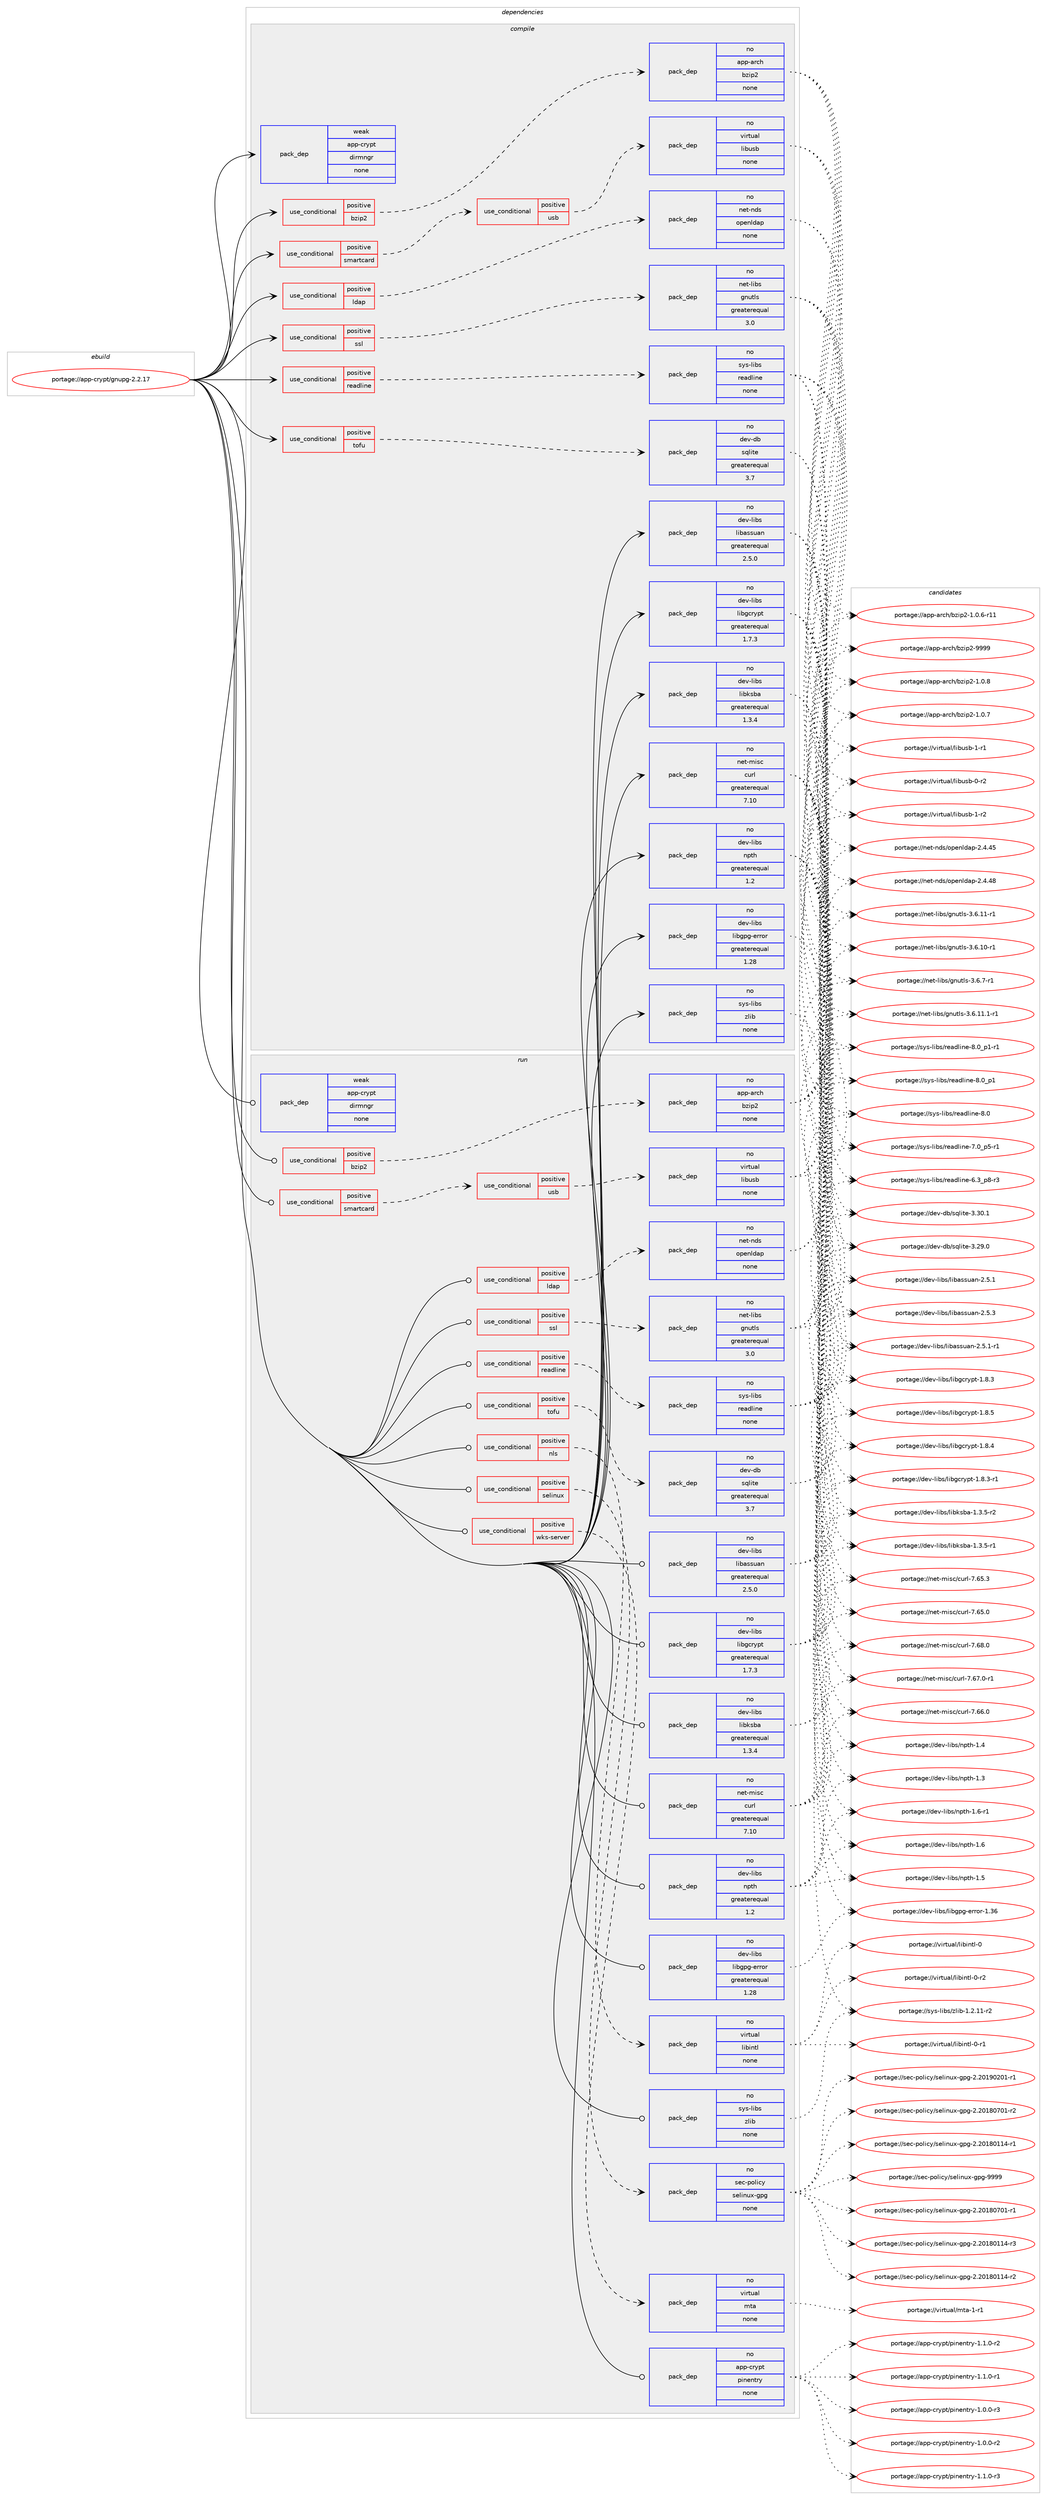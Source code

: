 digraph prolog {

# *************
# Graph options
# *************

newrank=true;
concentrate=true;
compound=true;
graph [rankdir=LR,fontname=Helvetica,fontsize=10,ranksep=1.5];#, ranksep=2.5, nodesep=0.2];
edge  [arrowhead=vee];
node  [fontname=Helvetica,fontsize=10];

# **********
# The ebuild
# **********

subgraph cluster_leftcol {
color=gray;
label=<<i>ebuild</i>>;
id [label="portage://app-crypt/gnupg-2.2.17", color=red, width=4, href="../app-crypt/gnupg-2.2.17.svg"];
}

# ****************
# The dependencies
# ****************

subgraph cluster_midcol {
color=gray;
label=<<i>dependencies</i>>;
subgraph cluster_compile {
fillcolor="#eeeeee";
style=filled;
label=<<i>compile</i>>;
subgraph cond151549 {
dependency643140 [label=<<TABLE BORDER="0" CELLBORDER="1" CELLSPACING="0" CELLPADDING="4"><TR><TD ROWSPAN="3" CELLPADDING="10">use_conditional</TD></TR><TR><TD>positive</TD></TR><TR><TD>bzip2</TD></TR></TABLE>>, shape=none, color=red];
subgraph pack483036 {
dependency643141 [label=<<TABLE BORDER="0" CELLBORDER="1" CELLSPACING="0" CELLPADDING="4" WIDTH="220"><TR><TD ROWSPAN="6" CELLPADDING="30">pack_dep</TD></TR><TR><TD WIDTH="110">no</TD></TR><TR><TD>app-arch</TD></TR><TR><TD>bzip2</TD></TR><TR><TD>none</TD></TR><TR><TD></TD></TR></TABLE>>, shape=none, color=blue];
}
dependency643140:e -> dependency643141:w [weight=20,style="dashed",arrowhead="vee"];
}
id:e -> dependency643140:w [weight=20,style="solid",arrowhead="vee"];
subgraph cond151550 {
dependency643142 [label=<<TABLE BORDER="0" CELLBORDER="1" CELLSPACING="0" CELLPADDING="4"><TR><TD ROWSPAN="3" CELLPADDING="10">use_conditional</TD></TR><TR><TD>positive</TD></TR><TR><TD>ldap</TD></TR></TABLE>>, shape=none, color=red];
subgraph pack483037 {
dependency643143 [label=<<TABLE BORDER="0" CELLBORDER="1" CELLSPACING="0" CELLPADDING="4" WIDTH="220"><TR><TD ROWSPAN="6" CELLPADDING="30">pack_dep</TD></TR><TR><TD WIDTH="110">no</TD></TR><TR><TD>net-nds</TD></TR><TR><TD>openldap</TD></TR><TR><TD>none</TD></TR><TR><TD></TD></TR></TABLE>>, shape=none, color=blue];
}
dependency643142:e -> dependency643143:w [weight=20,style="dashed",arrowhead="vee"];
}
id:e -> dependency643142:w [weight=20,style="solid",arrowhead="vee"];
subgraph cond151551 {
dependency643144 [label=<<TABLE BORDER="0" CELLBORDER="1" CELLSPACING="0" CELLPADDING="4"><TR><TD ROWSPAN="3" CELLPADDING="10">use_conditional</TD></TR><TR><TD>positive</TD></TR><TR><TD>readline</TD></TR></TABLE>>, shape=none, color=red];
subgraph pack483038 {
dependency643145 [label=<<TABLE BORDER="0" CELLBORDER="1" CELLSPACING="0" CELLPADDING="4" WIDTH="220"><TR><TD ROWSPAN="6" CELLPADDING="30">pack_dep</TD></TR><TR><TD WIDTH="110">no</TD></TR><TR><TD>sys-libs</TD></TR><TR><TD>readline</TD></TR><TR><TD>none</TD></TR><TR><TD></TD></TR></TABLE>>, shape=none, color=blue];
}
dependency643144:e -> dependency643145:w [weight=20,style="dashed",arrowhead="vee"];
}
id:e -> dependency643144:w [weight=20,style="solid",arrowhead="vee"];
subgraph cond151552 {
dependency643146 [label=<<TABLE BORDER="0" CELLBORDER="1" CELLSPACING="0" CELLPADDING="4"><TR><TD ROWSPAN="3" CELLPADDING="10">use_conditional</TD></TR><TR><TD>positive</TD></TR><TR><TD>smartcard</TD></TR></TABLE>>, shape=none, color=red];
subgraph cond151553 {
dependency643147 [label=<<TABLE BORDER="0" CELLBORDER="1" CELLSPACING="0" CELLPADDING="4"><TR><TD ROWSPAN="3" CELLPADDING="10">use_conditional</TD></TR><TR><TD>positive</TD></TR><TR><TD>usb</TD></TR></TABLE>>, shape=none, color=red];
subgraph pack483039 {
dependency643148 [label=<<TABLE BORDER="0" CELLBORDER="1" CELLSPACING="0" CELLPADDING="4" WIDTH="220"><TR><TD ROWSPAN="6" CELLPADDING="30">pack_dep</TD></TR><TR><TD WIDTH="110">no</TD></TR><TR><TD>virtual</TD></TR><TR><TD>libusb</TD></TR><TR><TD>none</TD></TR><TR><TD></TD></TR></TABLE>>, shape=none, color=blue];
}
dependency643147:e -> dependency643148:w [weight=20,style="dashed",arrowhead="vee"];
}
dependency643146:e -> dependency643147:w [weight=20,style="dashed",arrowhead="vee"];
}
id:e -> dependency643146:w [weight=20,style="solid",arrowhead="vee"];
subgraph cond151554 {
dependency643149 [label=<<TABLE BORDER="0" CELLBORDER="1" CELLSPACING="0" CELLPADDING="4"><TR><TD ROWSPAN="3" CELLPADDING="10">use_conditional</TD></TR><TR><TD>positive</TD></TR><TR><TD>ssl</TD></TR></TABLE>>, shape=none, color=red];
subgraph pack483040 {
dependency643150 [label=<<TABLE BORDER="0" CELLBORDER="1" CELLSPACING="0" CELLPADDING="4" WIDTH="220"><TR><TD ROWSPAN="6" CELLPADDING="30">pack_dep</TD></TR><TR><TD WIDTH="110">no</TD></TR><TR><TD>net-libs</TD></TR><TR><TD>gnutls</TD></TR><TR><TD>greaterequal</TD></TR><TR><TD>3.0</TD></TR></TABLE>>, shape=none, color=blue];
}
dependency643149:e -> dependency643150:w [weight=20,style="dashed",arrowhead="vee"];
}
id:e -> dependency643149:w [weight=20,style="solid",arrowhead="vee"];
subgraph cond151555 {
dependency643151 [label=<<TABLE BORDER="0" CELLBORDER="1" CELLSPACING="0" CELLPADDING="4"><TR><TD ROWSPAN="3" CELLPADDING="10">use_conditional</TD></TR><TR><TD>positive</TD></TR><TR><TD>tofu</TD></TR></TABLE>>, shape=none, color=red];
subgraph pack483041 {
dependency643152 [label=<<TABLE BORDER="0" CELLBORDER="1" CELLSPACING="0" CELLPADDING="4" WIDTH="220"><TR><TD ROWSPAN="6" CELLPADDING="30">pack_dep</TD></TR><TR><TD WIDTH="110">no</TD></TR><TR><TD>dev-db</TD></TR><TR><TD>sqlite</TD></TR><TR><TD>greaterequal</TD></TR><TR><TD>3.7</TD></TR></TABLE>>, shape=none, color=blue];
}
dependency643151:e -> dependency643152:w [weight=20,style="dashed",arrowhead="vee"];
}
id:e -> dependency643151:w [weight=20,style="solid",arrowhead="vee"];
subgraph pack483042 {
dependency643153 [label=<<TABLE BORDER="0" CELLBORDER="1" CELLSPACING="0" CELLPADDING="4" WIDTH="220"><TR><TD ROWSPAN="6" CELLPADDING="30">pack_dep</TD></TR><TR><TD WIDTH="110">no</TD></TR><TR><TD>dev-libs</TD></TR><TR><TD>libassuan</TD></TR><TR><TD>greaterequal</TD></TR><TR><TD>2.5.0</TD></TR></TABLE>>, shape=none, color=blue];
}
id:e -> dependency643153:w [weight=20,style="solid",arrowhead="vee"];
subgraph pack483043 {
dependency643154 [label=<<TABLE BORDER="0" CELLBORDER="1" CELLSPACING="0" CELLPADDING="4" WIDTH="220"><TR><TD ROWSPAN="6" CELLPADDING="30">pack_dep</TD></TR><TR><TD WIDTH="110">no</TD></TR><TR><TD>dev-libs</TD></TR><TR><TD>libgcrypt</TD></TR><TR><TD>greaterequal</TD></TR><TR><TD>1.7.3</TD></TR></TABLE>>, shape=none, color=blue];
}
id:e -> dependency643154:w [weight=20,style="solid",arrowhead="vee"];
subgraph pack483044 {
dependency643155 [label=<<TABLE BORDER="0" CELLBORDER="1" CELLSPACING="0" CELLPADDING="4" WIDTH="220"><TR><TD ROWSPAN="6" CELLPADDING="30">pack_dep</TD></TR><TR><TD WIDTH="110">no</TD></TR><TR><TD>dev-libs</TD></TR><TR><TD>libgpg-error</TD></TR><TR><TD>greaterequal</TD></TR><TR><TD>1.28</TD></TR></TABLE>>, shape=none, color=blue];
}
id:e -> dependency643155:w [weight=20,style="solid",arrowhead="vee"];
subgraph pack483045 {
dependency643156 [label=<<TABLE BORDER="0" CELLBORDER="1" CELLSPACING="0" CELLPADDING="4" WIDTH="220"><TR><TD ROWSPAN="6" CELLPADDING="30">pack_dep</TD></TR><TR><TD WIDTH="110">no</TD></TR><TR><TD>dev-libs</TD></TR><TR><TD>libksba</TD></TR><TR><TD>greaterequal</TD></TR><TR><TD>1.3.4</TD></TR></TABLE>>, shape=none, color=blue];
}
id:e -> dependency643156:w [weight=20,style="solid",arrowhead="vee"];
subgraph pack483046 {
dependency643157 [label=<<TABLE BORDER="0" CELLBORDER="1" CELLSPACING="0" CELLPADDING="4" WIDTH="220"><TR><TD ROWSPAN="6" CELLPADDING="30">pack_dep</TD></TR><TR><TD WIDTH="110">no</TD></TR><TR><TD>dev-libs</TD></TR><TR><TD>npth</TD></TR><TR><TD>greaterequal</TD></TR><TR><TD>1.2</TD></TR></TABLE>>, shape=none, color=blue];
}
id:e -> dependency643157:w [weight=20,style="solid",arrowhead="vee"];
subgraph pack483047 {
dependency643158 [label=<<TABLE BORDER="0" CELLBORDER="1" CELLSPACING="0" CELLPADDING="4" WIDTH="220"><TR><TD ROWSPAN="6" CELLPADDING="30">pack_dep</TD></TR><TR><TD WIDTH="110">no</TD></TR><TR><TD>net-misc</TD></TR><TR><TD>curl</TD></TR><TR><TD>greaterequal</TD></TR><TR><TD>7.10</TD></TR></TABLE>>, shape=none, color=blue];
}
id:e -> dependency643158:w [weight=20,style="solid",arrowhead="vee"];
subgraph pack483048 {
dependency643159 [label=<<TABLE BORDER="0" CELLBORDER="1" CELLSPACING="0" CELLPADDING="4" WIDTH="220"><TR><TD ROWSPAN="6" CELLPADDING="30">pack_dep</TD></TR><TR><TD WIDTH="110">no</TD></TR><TR><TD>sys-libs</TD></TR><TR><TD>zlib</TD></TR><TR><TD>none</TD></TR><TR><TD></TD></TR></TABLE>>, shape=none, color=blue];
}
id:e -> dependency643159:w [weight=20,style="solid",arrowhead="vee"];
subgraph pack483049 {
dependency643160 [label=<<TABLE BORDER="0" CELLBORDER="1" CELLSPACING="0" CELLPADDING="4" WIDTH="220"><TR><TD ROWSPAN="6" CELLPADDING="30">pack_dep</TD></TR><TR><TD WIDTH="110">weak</TD></TR><TR><TD>app-crypt</TD></TR><TR><TD>dirmngr</TD></TR><TR><TD>none</TD></TR><TR><TD></TD></TR></TABLE>>, shape=none, color=blue];
}
id:e -> dependency643160:w [weight=20,style="solid",arrowhead="vee"];
}
subgraph cluster_compileandrun {
fillcolor="#eeeeee";
style=filled;
label=<<i>compile and run</i>>;
}
subgraph cluster_run {
fillcolor="#eeeeee";
style=filled;
label=<<i>run</i>>;
subgraph cond151556 {
dependency643161 [label=<<TABLE BORDER="0" CELLBORDER="1" CELLSPACING="0" CELLPADDING="4"><TR><TD ROWSPAN="3" CELLPADDING="10">use_conditional</TD></TR><TR><TD>positive</TD></TR><TR><TD>bzip2</TD></TR></TABLE>>, shape=none, color=red];
subgraph pack483050 {
dependency643162 [label=<<TABLE BORDER="0" CELLBORDER="1" CELLSPACING="0" CELLPADDING="4" WIDTH="220"><TR><TD ROWSPAN="6" CELLPADDING="30">pack_dep</TD></TR><TR><TD WIDTH="110">no</TD></TR><TR><TD>app-arch</TD></TR><TR><TD>bzip2</TD></TR><TR><TD>none</TD></TR><TR><TD></TD></TR></TABLE>>, shape=none, color=blue];
}
dependency643161:e -> dependency643162:w [weight=20,style="dashed",arrowhead="vee"];
}
id:e -> dependency643161:w [weight=20,style="solid",arrowhead="odot"];
subgraph cond151557 {
dependency643163 [label=<<TABLE BORDER="0" CELLBORDER="1" CELLSPACING="0" CELLPADDING="4"><TR><TD ROWSPAN="3" CELLPADDING="10">use_conditional</TD></TR><TR><TD>positive</TD></TR><TR><TD>ldap</TD></TR></TABLE>>, shape=none, color=red];
subgraph pack483051 {
dependency643164 [label=<<TABLE BORDER="0" CELLBORDER="1" CELLSPACING="0" CELLPADDING="4" WIDTH="220"><TR><TD ROWSPAN="6" CELLPADDING="30">pack_dep</TD></TR><TR><TD WIDTH="110">no</TD></TR><TR><TD>net-nds</TD></TR><TR><TD>openldap</TD></TR><TR><TD>none</TD></TR><TR><TD></TD></TR></TABLE>>, shape=none, color=blue];
}
dependency643163:e -> dependency643164:w [weight=20,style="dashed",arrowhead="vee"];
}
id:e -> dependency643163:w [weight=20,style="solid",arrowhead="odot"];
subgraph cond151558 {
dependency643165 [label=<<TABLE BORDER="0" CELLBORDER="1" CELLSPACING="0" CELLPADDING="4"><TR><TD ROWSPAN="3" CELLPADDING="10">use_conditional</TD></TR><TR><TD>positive</TD></TR><TR><TD>nls</TD></TR></TABLE>>, shape=none, color=red];
subgraph pack483052 {
dependency643166 [label=<<TABLE BORDER="0" CELLBORDER="1" CELLSPACING="0" CELLPADDING="4" WIDTH="220"><TR><TD ROWSPAN="6" CELLPADDING="30">pack_dep</TD></TR><TR><TD WIDTH="110">no</TD></TR><TR><TD>virtual</TD></TR><TR><TD>libintl</TD></TR><TR><TD>none</TD></TR><TR><TD></TD></TR></TABLE>>, shape=none, color=blue];
}
dependency643165:e -> dependency643166:w [weight=20,style="dashed",arrowhead="vee"];
}
id:e -> dependency643165:w [weight=20,style="solid",arrowhead="odot"];
subgraph cond151559 {
dependency643167 [label=<<TABLE BORDER="0" CELLBORDER="1" CELLSPACING="0" CELLPADDING="4"><TR><TD ROWSPAN="3" CELLPADDING="10">use_conditional</TD></TR><TR><TD>positive</TD></TR><TR><TD>readline</TD></TR></TABLE>>, shape=none, color=red];
subgraph pack483053 {
dependency643168 [label=<<TABLE BORDER="0" CELLBORDER="1" CELLSPACING="0" CELLPADDING="4" WIDTH="220"><TR><TD ROWSPAN="6" CELLPADDING="30">pack_dep</TD></TR><TR><TD WIDTH="110">no</TD></TR><TR><TD>sys-libs</TD></TR><TR><TD>readline</TD></TR><TR><TD>none</TD></TR><TR><TD></TD></TR></TABLE>>, shape=none, color=blue];
}
dependency643167:e -> dependency643168:w [weight=20,style="dashed",arrowhead="vee"];
}
id:e -> dependency643167:w [weight=20,style="solid",arrowhead="odot"];
subgraph cond151560 {
dependency643169 [label=<<TABLE BORDER="0" CELLBORDER="1" CELLSPACING="0" CELLPADDING="4"><TR><TD ROWSPAN="3" CELLPADDING="10">use_conditional</TD></TR><TR><TD>positive</TD></TR><TR><TD>selinux</TD></TR></TABLE>>, shape=none, color=red];
subgraph pack483054 {
dependency643170 [label=<<TABLE BORDER="0" CELLBORDER="1" CELLSPACING="0" CELLPADDING="4" WIDTH="220"><TR><TD ROWSPAN="6" CELLPADDING="30">pack_dep</TD></TR><TR><TD WIDTH="110">no</TD></TR><TR><TD>sec-policy</TD></TR><TR><TD>selinux-gpg</TD></TR><TR><TD>none</TD></TR><TR><TD></TD></TR></TABLE>>, shape=none, color=blue];
}
dependency643169:e -> dependency643170:w [weight=20,style="dashed",arrowhead="vee"];
}
id:e -> dependency643169:w [weight=20,style="solid",arrowhead="odot"];
subgraph cond151561 {
dependency643171 [label=<<TABLE BORDER="0" CELLBORDER="1" CELLSPACING="0" CELLPADDING="4"><TR><TD ROWSPAN="3" CELLPADDING="10">use_conditional</TD></TR><TR><TD>positive</TD></TR><TR><TD>smartcard</TD></TR></TABLE>>, shape=none, color=red];
subgraph cond151562 {
dependency643172 [label=<<TABLE BORDER="0" CELLBORDER="1" CELLSPACING="0" CELLPADDING="4"><TR><TD ROWSPAN="3" CELLPADDING="10">use_conditional</TD></TR><TR><TD>positive</TD></TR><TR><TD>usb</TD></TR></TABLE>>, shape=none, color=red];
subgraph pack483055 {
dependency643173 [label=<<TABLE BORDER="0" CELLBORDER="1" CELLSPACING="0" CELLPADDING="4" WIDTH="220"><TR><TD ROWSPAN="6" CELLPADDING="30">pack_dep</TD></TR><TR><TD WIDTH="110">no</TD></TR><TR><TD>virtual</TD></TR><TR><TD>libusb</TD></TR><TR><TD>none</TD></TR><TR><TD></TD></TR></TABLE>>, shape=none, color=blue];
}
dependency643172:e -> dependency643173:w [weight=20,style="dashed",arrowhead="vee"];
}
dependency643171:e -> dependency643172:w [weight=20,style="dashed",arrowhead="vee"];
}
id:e -> dependency643171:w [weight=20,style="solid",arrowhead="odot"];
subgraph cond151563 {
dependency643174 [label=<<TABLE BORDER="0" CELLBORDER="1" CELLSPACING="0" CELLPADDING="4"><TR><TD ROWSPAN="3" CELLPADDING="10">use_conditional</TD></TR><TR><TD>positive</TD></TR><TR><TD>ssl</TD></TR></TABLE>>, shape=none, color=red];
subgraph pack483056 {
dependency643175 [label=<<TABLE BORDER="0" CELLBORDER="1" CELLSPACING="0" CELLPADDING="4" WIDTH="220"><TR><TD ROWSPAN="6" CELLPADDING="30">pack_dep</TD></TR><TR><TD WIDTH="110">no</TD></TR><TR><TD>net-libs</TD></TR><TR><TD>gnutls</TD></TR><TR><TD>greaterequal</TD></TR><TR><TD>3.0</TD></TR></TABLE>>, shape=none, color=blue];
}
dependency643174:e -> dependency643175:w [weight=20,style="dashed",arrowhead="vee"];
}
id:e -> dependency643174:w [weight=20,style="solid",arrowhead="odot"];
subgraph cond151564 {
dependency643176 [label=<<TABLE BORDER="0" CELLBORDER="1" CELLSPACING="0" CELLPADDING="4"><TR><TD ROWSPAN="3" CELLPADDING="10">use_conditional</TD></TR><TR><TD>positive</TD></TR><TR><TD>tofu</TD></TR></TABLE>>, shape=none, color=red];
subgraph pack483057 {
dependency643177 [label=<<TABLE BORDER="0" CELLBORDER="1" CELLSPACING="0" CELLPADDING="4" WIDTH="220"><TR><TD ROWSPAN="6" CELLPADDING="30">pack_dep</TD></TR><TR><TD WIDTH="110">no</TD></TR><TR><TD>dev-db</TD></TR><TR><TD>sqlite</TD></TR><TR><TD>greaterequal</TD></TR><TR><TD>3.7</TD></TR></TABLE>>, shape=none, color=blue];
}
dependency643176:e -> dependency643177:w [weight=20,style="dashed",arrowhead="vee"];
}
id:e -> dependency643176:w [weight=20,style="solid",arrowhead="odot"];
subgraph cond151565 {
dependency643178 [label=<<TABLE BORDER="0" CELLBORDER="1" CELLSPACING="0" CELLPADDING="4"><TR><TD ROWSPAN="3" CELLPADDING="10">use_conditional</TD></TR><TR><TD>positive</TD></TR><TR><TD>wks-server</TD></TR></TABLE>>, shape=none, color=red];
subgraph pack483058 {
dependency643179 [label=<<TABLE BORDER="0" CELLBORDER="1" CELLSPACING="0" CELLPADDING="4" WIDTH="220"><TR><TD ROWSPAN="6" CELLPADDING="30">pack_dep</TD></TR><TR><TD WIDTH="110">no</TD></TR><TR><TD>virtual</TD></TR><TR><TD>mta</TD></TR><TR><TD>none</TD></TR><TR><TD></TD></TR></TABLE>>, shape=none, color=blue];
}
dependency643178:e -> dependency643179:w [weight=20,style="dashed",arrowhead="vee"];
}
id:e -> dependency643178:w [weight=20,style="solid",arrowhead="odot"];
subgraph pack483059 {
dependency643180 [label=<<TABLE BORDER="0" CELLBORDER="1" CELLSPACING="0" CELLPADDING="4" WIDTH="220"><TR><TD ROWSPAN="6" CELLPADDING="30">pack_dep</TD></TR><TR><TD WIDTH="110">no</TD></TR><TR><TD>app-crypt</TD></TR><TR><TD>pinentry</TD></TR><TR><TD>none</TD></TR><TR><TD></TD></TR></TABLE>>, shape=none, color=blue];
}
id:e -> dependency643180:w [weight=20,style="solid",arrowhead="odot"];
subgraph pack483060 {
dependency643181 [label=<<TABLE BORDER="0" CELLBORDER="1" CELLSPACING="0" CELLPADDING="4" WIDTH="220"><TR><TD ROWSPAN="6" CELLPADDING="30">pack_dep</TD></TR><TR><TD WIDTH="110">no</TD></TR><TR><TD>dev-libs</TD></TR><TR><TD>libassuan</TD></TR><TR><TD>greaterequal</TD></TR><TR><TD>2.5.0</TD></TR></TABLE>>, shape=none, color=blue];
}
id:e -> dependency643181:w [weight=20,style="solid",arrowhead="odot"];
subgraph pack483061 {
dependency643182 [label=<<TABLE BORDER="0" CELLBORDER="1" CELLSPACING="0" CELLPADDING="4" WIDTH="220"><TR><TD ROWSPAN="6" CELLPADDING="30">pack_dep</TD></TR><TR><TD WIDTH="110">no</TD></TR><TR><TD>dev-libs</TD></TR><TR><TD>libgcrypt</TD></TR><TR><TD>greaterequal</TD></TR><TR><TD>1.7.3</TD></TR></TABLE>>, shape=none, color=blue];
}
id:e -> dependency643182:w [weight=20,style="solid",arrowhead="odot"];
subgraph pack483062 {
dependency643183 [label=<<TABLE BORDER="0" CELLBORDER="1" CELLSPACING="0" CELLPADDING="4" WIDTH="220"><TR><TD ROWSPAN="6" CELLPADDING="30">pack_dep</TD></TR><TR><TD WIDTH="110">no</TD></TR><TR><TD>dev-libs</TD></TR><TR><TD>libgpg-error</TD></TR><TR><TD>greaterequal</TD></TR><TR><TD>1.28</TD></TR></TABLE>>, shape=none, color=blue];
}
id:e -> dependency643183:w [weight=20,style="solid",arrowhead="odot"];
subgraph pack483063 {
dependency643184 [label=<<TABLE BORDER="0" CELLBORDER="1" CELLSPACING="0" CELLPADDING="4" WIDTH="220"><TR><TD ROWSPAN="6" CELLPADDING="30">pack_dep</TD></TR><TR><TD WIDTH="110">no</TD></TR><TR><TD>dev-libs</TD></TR><TR><TD>libksba</TD></TR><TR><TD>greaterequal</TD></TR><TR><TD>1.3.4</TD></TR></TABLE>>, shape=none, color=blue];
}
id:e -> dependency643184:w [weight=20,style="solid",arrowhead="odot"];
subgraph pack483064 {
dependency643185 [label=<<TABLE BORDER="0" CELLBORDER="1" CELLSPACING="0" CELLPADDING="4" WIDTH="220"><TR><TD ROWSPAN="6" CELLPADDING="30">pack_dep</TD></TR><TR><TD WIDTH="110">no</TD></TR><TR><TD>dev-libs</TD></TR><TR><TD>npth</TD></TR><TR><TD>greaterequal</TD></TR><TR><TD>1.2</TD></TR></TABLE>>, shape=none, color=blue];
}
id:e -> dependency643185:w [weight=20,style="solid",arrowhead="odot"];
subgraph pack483065 {
dependency643186 [label=<<TABLE BORDER="0" CELLBORDER="1" CELLSPACING="0" CELLPADDING="4" WIDTH="220"><TR><TD ROWSPAN="6" CELLPADDING="30">pack_dep</TD></TR><TR><TD WIDTH="110">no</TD></TR><TR><TD>net-misc</TD></TR><TR><TD>curl</TD></TR><TR><TD>greaterequal</TD></TR><TR><TD>7.10</TD></TR></TABLE>>, shape=none, color=blue];
}
id:e -> dependency643186:w [weight=20,style="solid",arrowhead="odot"];
subgraph pack483066 {
dependency643187 [label=<<TABLE BORDER="0" CELLBORDER="1" CELLSPACING="0" CELLPADDING="4" WIDTH="220"><TR><TD ROWSPAN="6" CELLPADDING="30">pack_dep</TD></TR><TR><TD WIDTH="110">no</TD></TR><TR><TD>sys-libs</TD></TR><TR><TD>zlib</TD></TR><TR><TD>none</TD></TR><TR><TD></TD></TR></TABLE>>, shape=none, color=blue];
}
id:e -> dependency643187:w [weight=20,style="solid",arrowhead="odot"];
subgraph pack483067 {
dependency643188 [label=<<TABLE BORDER="0" CELLBORDER="1" CELLSPACING="0" CELLPADDING="4" WIDTH="220"><TR><TD ROWSPAN="6" CELLPADDING="30">pack_dep</TD></TR><TR><TD WIDTH="110">weak</TD></TR><TR><TD>app-crypt</TD></TR><TR><TD>dirmngr</TD></TR><TR><TD>none</TD></TR><TR><TD></TD></TR></TABLE>>, shape=none, color=blue];
}
id:e -> dependency643188:w [weight=20,style="solid",arrowhead="odot"];
}
}

# **************
# The candidates
# **************

subgraph cluster_choices {
rank=same;
color=gray;
label=<<i>candidates</i>>;

subgraph choice483036 {
color=black;
nodesep=1;
choice971121124597114991044798122105112504557575757 [label="portage://app-arch/bzip2-9999", color=red, width=4,href="../app-arch/bzip2-9999.svg"];
choice97112112459711499104479812210511250454946484656 [label="portage://app-arch/bzip2-1.0.8", color=red, width=4,href="../app-arch/bzip2-1.0.8.svg"];
choice97112112459711499104479812210511250454946484655 [label="portage://app-arch/bzip2-1.0.7", color=red, width=4,href="../app-arch/bzip2-1.0.7.svg"];
choice97112112459711499104479812210511250454946484654451144949 [label="portage://app-arch/bzip2-1.0.6-r11", color=red, width=4,href="../app-arch/bzip2-1.0.6-r11.svg"];
dependency643141:e -> choice971121124597114991044798122105112504557575757:w [style=dotted,weight="100"];
dependency643141:e -> choice97112112459711499104479812210511250454946484656:w [style=dotted,weight="100"];
dependency643141:e -> choice97112112459711499104479812210511250454946484655:w [style=dotted,weight="100"];
dependency643141:e -> choice97112112459711499104479812210511250454946484654451144949:w [style=dotted,weight="100"];
}
subgraph choice483037 {
color=black;
nodesep=1;
choice11010111645110100115471111121011101081009711245504652465256 [label="portage://net-nds/openldap-2.4.48", color=red, width=4,href="../net-nds/openldap-2.4.48.svg"];
choice11010111645110100115471111121011101081009711245504652465253 [label="portage://net-nds/openldap-2.4.45", color=red, width=4,href="../net-nds/openldap-2.4.45.svg"];
dependency643143:e -> choice11010111645110100115471111121011101081009711245504652465256:w [style=dotted,weight="100"];
dependency643143:e -> choice11010111645110100115471111121011101081009711245504652465253:w [style=dotted,weight="100"];
}
subgraph choice483038 {
color=black;
nodesep=1;
choice115121115451081059811547114101971001081051101014556464895112494511449 [label="portage://sys-libs/readline-8.0_p1-r1", color=red, width=4,href="../sys-libs/readline-8.0_p1-r1.svg"];
choice11512111545108105981154711410197100108105110101455646489511249 [label="portage://sys-libs/readline-8.0_p1", color=red, width=4,href="../sys-libs/readline-8.0_p1.svg"];
choice1151211154510810598115471141019710010810511010145564648 [label="portage://sys-libs/readline-8.0", color=red, width=4,href="../sys-libs/readline-8.0.svg"];
choice115121115451081059811547114101971001081051101014555464895112534511449 [label="portage://sys-libs/readline-7.0_p5-r1", color=red, width=4,href="../sys-libs/readline-7.0_p5-r1.svg"];
choice115121115451081059811547114101971001081051101014554465195112564511451 [label="portage://sys-libs/readline-6.3_p8-r3", color=red, width=4,href="../sys-libs/readline-6.3_p8-r3.svg"];
dependency643145:e -> choice115121115451081059811547114101971001081051101014556464895112494511449:w [style=dotted,weight="100"];
dependency643145:e -> choice11512111545108105981154711410197100108105110101455646489511249:w [style=dotted,weight="100"];
dependency643145:e -> choice1151211154510810598115471141019710010810511010145564648:w [style=dotted,weight="100"];
dependency643145:e -> choice115121115451081059811547114101971001081051101014555464895112534511449:w [style=dotted,weight="100"];
dependency643145:e -> choice115121115451081059811547114101971001081051101014554465195112564511451:w [style=dotted,weight="100"];
}
subgraph choice483039 {
color=black;
nodesep=1;
choice1181051141161179710847108105981171159845494511450 [label="portage://virtual/libusb-1-r2", color=red, width=4,href="../virtual/libusb-1-r2.svg"];
choice1181051141161179710847108105981171159845494511449 [label="portage://virtual/libusb-1-r1", color=red, width=4,href="../virtual/libusb-1-r1.svg"];
choice1181051141161179710847108105981171159845484511450 [label="portage://virtual/libusb-0-r2", color=red, width=4,href="../virtual/libusb-0-r2.svg"];
dependency643148:e -> choice1181051141161179710847108105981171159845494511450:w [style=dotted,weight="100"];
dependency643148:e -> choice1181051141161179710847108105981171159845494511449:w [style=dotted,weight="100"];
dependency643148:e -> choice1181051141161179710847108105981171159845484511450:w [style=dotted,weight="100"];
}
subgraph choice483040 {
color=black;
nodesep=1;
choice1101011164510810598115471031101171161081154551465446554511449 [label="portage://net-libs/gnutls-3.6.7-r1", color=red, width=4,href="../net-libs/gnutls-3.6.7-r1.svg"];
choice1101011164510810598115471031101171161081154551465446494946494511449 [label="portage://net-libs/gnutls-3.6.11.1-r1", color=red, width=4,href="../net-libs/gnutls-3.6.11.1-r1.svg"];
choice110101116451081059811547103110117116108115455146544649494511449 [label="portage://net-libs/gnutls-3.6.11-r1", color=red, width=4,href="../net-libs/gnutls-3.6.11-r1.svg"];
choice110101116451081059811547103110117116108115455146544649484511449 [label="portage://net-libs/gnutls-3.6.10-r1", color=red, width=4,href="../net-libs/gnutls-3.6.10-r1.svg"];
dependency643150:e -> choice1101011164510810598115471031101171161081154551465446554511449:w [style=dotted,weight="100"];
dependency643150:e -> choice1101011164510810598115471031101171161081154551465446494946494511449:w [style=dotted,weight="100"];
dependency643150:e -> choice110101116451081059811547103110117116108115455146544649494511449:w [style=dotted,weight="100"];
dependency643150:e -> choice110101116451081059811547103110117116108115455146544649484511449:w [style=dotted,weight="100"];
}
subgraph choice483041 {
color=black;
nodesep=1;
choice10010111845100984711511310810511610145514651484649 [label="portage://dev-db/sqlite-3.30.1", color=red, width=4,href="../dev-db/sqlite-3.30.1.svg"];
choice10010111845100984711511310810511610145514650574648 [label="portage://dev-db/sqlite-3.29.0", color=red, width=4,href="../dev-db/sqlite-3.29.0.svg"];
dependency643152:e -> choice10010111845100984711511310810511610145514651484649:w [style=dotted,weight="100"];
dependency643152:e -> choice10010111845100984711511310810511610145514650574648:w [style=dotted,weight="100"];
}
subgraph choice483042 {
color=black;
nodesep=1;
choice100101118451081059811547108105989711511511797110455046534651 [label="portage://dev-libs/libassuan-2.5.3", color=red, width=4,href="../dev-libs/libassuan-2.5.3.svg"];
choice1001011184510810598115471081059897115115117971104550465346494511449 [label="portage://dev-libs/libassuan-2.5.1-r1", color=red, width=4,href="../dev-libs/libassuan-2.5.1-r1.svg"];
choice100101118451081059811547108105989711511511797110455046534649 [label="portage://dev-libs/libassuan-2.5.1", color=red, width=4,href="../dev-libs/libassuan-2.5.1.svg"];
dependency643153:e -> choice100101118451081059811547108105989711511511797110455046534651:w [style=dotted,weight="100"];
dependency643153:e -> choice1001011184510810598115471081059897115115117971104550465346494511449:w [style=dotted,weight="100"];
dependency643153:e -> choice100101118451081059811547108105989711511511797110455046534649:w [style=dotted,weight="100"];
}
subgraph choice483043 {
color=black;
nodesep=1;
choice1001011184510810598115471081059810399114121112116454946564653 [label="portage://dev-libs/libgcrypt-1.8.5", color=red, width=4,href="../dev-libs/libgcrypt-1.8.5.svg"];
choice1001011184510810598115471081059810399114121112116454946564652 [label="portage://dev-libs/libgcrypt-1.8.4", color=red, width=4,href="../dev-libs/libgcrypt-1.8.4.svg"];
choice10010111845108105981154710810598103991141211121164549465646514511449 [label="portage://dev-libs/libgcrypt-1.8.3-r1", color=red, width=4,href="../dev-libs/libgcrypt-1.8.3-r1.svg"];
choice1001011184510810598115471081059810399114121112116454946564651 [label="portage://dev-libs/libgcrypt-1.8.3", color=red, width=4,href="../dev-libs/libgcrypt-1.8.3.svg"];
dependency643154:e -> choice1001011184510810598115471081059810399114121112116454946564653:w [style=dotted,weight="100"];
dependency643154:e -> choice1001011184510810598115471081059810399114121112116454946564652:w [style=dotted,weight="100"];
dependency643154:e -> choice10010111845108105981154710810598103991141211121164549465646514511449:w [style=dotted,weight="100"];
dependency643154:e -> choice1001011184510810598115471081059810399114121112116454946564651:w [style=dotted,weight="100"];
}
subgraph choice483044 {
color=black;
nodesep=1;
choice10010111845108105981154710810598103112103451011141141111144549465154 [label="portage://dev-libs/libgpg-error-1.36", color=red, width=4,href="../dev-libs/libgpg-error-1.36.svg"];
dependency643155:e -> choice10010111845108105981154710810598103112103451011141141111144549465154:w [style=dotted,weight="100"];
}
subgraph choice483045 {
color=black;
nodesep=1;
choice1001011184510810598115471081059810711598974549465146534511450 [label="portage://dev-libs/libksba-1.3.5-r2", color=red, width=4,href="../dev-libs/libksba-1.3.5-r2.svg"];
choice1001011184510810598115471081059810711598974549465146534511449 [label="portage://dev-libs/libksba-1.3.5-r1", color=red, width=4,href="../dev-libs/libksba-1.3.5-r1.svg"];
dependency643156:e -> choice1001011184510810598115471081059810711598974549465146534511450:w [style=dotted,weight="100"];
dependency643156:e -> choice1001011184510810598115471081059810711598974549465146534511449:w [style=dotted,weight="100"];
}
subgraph choice483046 {
color=black;
nodesep=1;
choice100101118451081059811547110112116104454946544511449 [label="portage://dev-libs/npth-1.6-r1", color=red, width=4,href="../dev-libs/npth-1.6-r1.svg"];
choice10010111845108105981154711011211610445494654 [label="portage://dev-libs/npth-1.6", color=red, width=4,href="../dev-libs/npth-1.6.svg"];
choice10010111845108105981154711011211610445494653 [label="portage://dev-libs/npth-1.5", color=red, width=4,href="../dev-libs/npth-1.5.svg"];
choice10010111845108105981154711011211610445494652 [label="portage://dev-libs/npth-1.4", color=red, width=4,href="../dev-libs/npth-1.4.svg"];
choice10010111845108105981154711011211610445494651 [label="portage://dev-libs/npth-1.3", color=red, width=4,href="../dev-libs/npth-1.3.svg"];
dependency643157:e -> choice100101118451081059811547110112116104454946544511449:w [style=dotted,weight="100"];
dependency643157:e -> choice10010111845108105981154711011211610445494654:w [style=dotted,weight="100"];
dependency643157:e -> choice10010111845108105981154711011211610445494653:w [style=dotted,weight="100"];
dependency643157:e -> choice10010111845108105981154711011211610445494652:w [style=dotted,weight="100"];
dependency643157:e -> choice10010111845108105981154711011211610445494651:w [style=dotted,weight="100"];
}
subgraph choice483047 {
color=black;
nodesep=1;
choice1101011164510910511599479911711410845554654564648 [label="portage://net-misc/curl-7.68.0", color=red, width=4,href="../net-misc/curl-7.68.0.svg"];
choice11010111645109105115994799117114108455546545546484511449 [label="portage://net-misc/curl-7.67.0-r1", color=red, width=4,href="../net-misc/curl-7.67.0-r1.svg"];
choice1101011164510910511599479911711410845554654544648 [label="portage://net-misc/curl-7.66.0", color=red, width=4,href="../net-misc/curl-7.66.0.svg"];
choice1101011164510910511599479911711410845554654534651 [label="portage://net-misc/curl-7.65.3", color=red, width=4,href="../net-misc/curl-7.65.3.svg"];
choice1101011164510910511599479911711410845554654534648 [label="portage://net-misc/curl-7.65.0", color=red, width=4,href="../net-misc/curl-7.65.0.svg"];
dependency643158:e -> choice1101011164510910511599479911711410845554654564648:w [style=dotted,weight="100"];
dependency643158:e -> choice11010111645109105115994799117114108455546545546484511449:w [style=dotted,weight="100"];
dependency643158:e -> choice1101011164510910511599479911711410845554654544648:w [style=dotted,weight="100"];
dependency643158:e -> choice1101011164510910511599479911711410845554654534651:w [style=dotted,weight="100"];
dependency643158:e -> choice1101011164510910511599479911711410845554654534648:w [style=dotted,weight="100"];
}
subgraph choice483048 {
color=black;
nodesep=1;
choice11512111545108105981154712210810598454946504649494511450 [label="portage://sys-libs/zlib-1.2.11-r2", color=red, width=4,href="../sys-libs/zlib-1.2.11-r2.svg"];
dependency643159:e -> choice11512111545108105981154712210810598454946504649494511450:w [style=dotted,weight="100"];
}
subgraph choice483049 {
color=black;
nodesep=1;
}
subgraph choice483050 {
color=black;
nodesep=1;
choice971121124597114991044798122105112504557575757 [label="portage://app-arch/bzip2-9999", color=red, width=4,href="../app-arch/bzip2-9999.svg"];
choice97112112459711499104479812210511250454946484656 [label="portage://app-arch/bzip2-1.0.8", color=red, width=4,href="../app-arch/bzip2-1.0.8.svg"];
choice97112112459711499104479812210511250454946484655 [label="portage://app-arch/bzip2-1.0.7", color=red, width=4,href="../app-arch/bzip2-1.0.7.svg"];
choice97112112459711499104479812210511250454946484654451144949 [label="portage://app-arch/bzip2-1.0.6-r11", color=red, width=4,href="../app-arch/bzip2-1.0.6-r11.svg"];
dependency643162:e -> choice971121124597114991044798122105112504557575757:w [style=dotted,weight="100"];
dependency643162:e -> choice97112112459711499104479812210511250454946484656:w [style=dotted,weight="100"];
dependency643162:e -> choice97112112459711499104479812210511250454946484655:w [style=dotted,weight="100"];
dependency643162:e -> choice97112112459711499104479812210511250454946484654451144949:w [style=dotted,weight="100"];
}
subgraph choice483051 {
color=black;
nodesep=1;
choice11010111645110100115471111121011101081009711245504652465256 [label="portage://net-nds/openldap-2.4.48", color=red, width=4,href="../net-nds/openldap-2.4.48.svg"];
choice11010111645110100115471111121011101081009711245504652465253 [label="portage://net-nds/openldap-2.4.45", color=red, width=4,href="../net-nds/openldap-2.4.45.svg"];
dependency643164:e -> choice11010111645110100115471111121011101081009711245504652465256:w [style=dotted,weight="100"];
dependency643164:e -> choice11010111645110100115471111121011101081009711245504652465253:w [style=dotted,weight="100"];
}
subgraph choice483052 {
color=black;
nodesep=1;
choice11810511411611797108471081059810511011610845484511450 [label="portage://virtual/libintl-0-r2", color=red, width=4,href="../virtual/libintl-0-r2.svg"];
choice11810511411611797108471081059810511011610845484511449 [label="portage://virtual/libintl-0-r1", color=red, width=4,href="../virtual/libintl-0-r1.svg"];
choice1181051141161179710847108105981051101161084548 [label="portage://virtual/libintl-0", color=red, width=4,href="../virtual/libintl-0.svg"];
dependency643166:e -> choice11810511411611797108471081059810511011610845484511450:w [style=dotted,weight="100"];
dependency643166:e -> choice11810511411611797108471081059810511011610845484511449:w [style=dotted,weight="100"];
dependency643166:e -> choice1181051141161179710847108105981051101161084548:w [style=dotted,weight="100"];
}
subgraph choice483053 {
color=black;
nodesep=1;
choice115121115451081059811547114101971001081051101014556464895112494511449 [label="portage://sys-libs/readline-8.0_p1-r1", color=red, width=4,href="../sys-libs/readline-8.0_p1-r1.svg"];
choice11512111545108105981154711410197100108105110101455646489511249 [label="portage://sys-libs/readline-8.0_p1", color=red, width=4,href="../sys-libs/readline-8.0_p1.svg"];
choice1151211154510810598115471141019710010810511010145564648 [label="portage://sys-libs/readline-8.0", color=red, width=4,href="../sys-libs/readline-8.0.svg"];
choice115121115451081059811547114101971001081051101014555464895112534511449 [label="portage://sys-libs/readline-7.0_p5-r1", color=red, width=4,href="../sys-libs/readline-7.0_p5-r1.svg"];
choice115121115451081059811547114101971001081051101014554465195112564511451 [label="portage://sys-libs/readline-6.3_p8-r3", color=red, width=4,href="../sys-libs/readline-6.3_p8-r3.svg"];
dependency643168:e -> choice115121115451081059811547114101971001081051101014556464895112494511449:w [style=dotted,weight="100"];
dependency643168:e -> choice11512111545108105981154711410197100108105110101455646489511249:w [style=dotted,weight="100"];
dependency643168:e -> choice1151211154510810598115471141019710010810511010145564648:w [style=dotted,weight="100"];
dependency643168:e -> choice115121115451081059811547114101971001081051101014555464895112534511449:w [style=dotted,weight="100"];
dependency643168:e -> choice115121115451081059811547114101971001081051101014554465195112564511451:w [style=dotted,weight="100"];
}
subgraph choice483054 {
color=black;
nodesep=1;
choice11510199451121111081059912147115101108105110117120451031121034557575757 [label="portage://sec-policy/selinux-gpg-9999", color=red, width=4,href="../sec-policy/selinux-gpg-9999.svg"];
choice115101994511211110810599121471151011081051101171204510311210345504650484957485048494511449 [label="portage://sec-policy/selinux-gpg-2.20190201-r1", color=red, width=4,href="../sec-policy/selinux-gpg-2.20190201-r1.svg"];
choice115101994511211110810599121471151011081051101171204510311210345504650484956485548494511450 [label="portage://sec-policy/selinux-gpg-2.20180701-r2", color=red, width=4,href="../sec-policy/selinux-gpg-2.20180701-r2.svg"];
choice115101994511211110810599121471151011081051101171204510311210345504650484956485548494511449 [label="portage://sec-policy/selinux-gpg-2.20180701-r1", color=red, width=4,href="../sec-policy/selinux-gpg-2.20180701-r1.svg"];
choice115101994511211110810599121471151011081051101171204510311210345504650484956484949524511451 [label="portage://sec-policy/selinux-gpg-2.20180114-r3", color=red, width=4,href="../sec-policy/selinux-gpg-2.20180114-r3.svg"];
choice115101994511211110810599121471151011081051101171204510311210345504650484956484949524511450 [label="portage://sec-policy/selinux-gpg-2.20180114-r2", color=red, width=4,href="../sec-policy/selinux-gpg-2.20180114-r2.svg"];
choice115101994511211110810599121471151011081051101171204510311210345504650484956484949524511449 [label="portage://sec-policy/selinux-gpg-2.20180114-r1", color=red, width=4,href="../sec-policy/selinux-gpg-2.20180114-r1.svg"];
dependency643170:e -> choice11510199451121111081059912147115101108105110117120451031121034557575757:w [style=dotted,weight="100"];
dependency643170:e -> choice115101994511211110810599121471151011081051101171204510311210345504650484957485048494511449:w [style=dotted,weight="100"];
dependency643170:e -> choice115101994511211110810599121471151011081051101171204510311210345504650484956485548494511450:w [style=dotted,weight="100"];
dependency643170:e -> choice115101994511211110810599121471151011081051101171204510311210345504650484956485548494511449:w [style=dotted,weight="100"];
dependency643170:e -> choice115101994511211110810599121471151011081051101171204510311210345504650484956484949524511451:w [style=dotted,weight="100"];
dependency643170:e -> choice115101994511211110810599121471151011081051101171204510311210345504650484956484949524511450:w [style=dotted,weight="100"];
dependency643170:e -> choice115101994511211110810599121471151011081051101171204510311210345504650484956484949524511449:w [style=dotted,weight="100"];
}
subgraph choice483055 {
color=black;
nodesep=1;
choice1181051141161179710847108105981171159845494511450 [label="portage://virtual/libusb-1-r2", color=red, width=4,href="../virtual/libusb-1-r2.svg"];
choice1181051141161179710847108105981171159845494511449 [label="portage://virtual/libusb-1-r1", color=red, width=4,href="../virtual/libusb-1-r1.svg"];
choice1181051141161179710847108105981171159845484511450 [label="portage://virtual/libusb-0-r2", color=red, width=4,href="../virtual/libusb-0-r2.svg"];
dependency643173:e -> choice1181051141161179710847108105981171159845494511450:w [style=dotted,weight="100"];
dependency643173:e -> choice1181051141161179710847108105981171159845494511449:w [style=dotted,weight="100"];
dependency643173:e -> choice1181051141161179710847108105981171159845484511450:w [style=dotted,weight="100"];
}
subgraph choice483056 {
color=black;
nodesep=1;
choice1101011164510810598115471031101171161081154551465446554511449 [label="portage://net-libs/gnutls-3.6.7-r1", color=red, width=4,href="../net-libs/gnutls-3.6.7-r1.svg"];
choice1101011164510810598115471031101171161081154551465446494946494511449 [label="portage://net-libs/gnutls-3.6.11.1-r1", color=red, width=4,href="../net-libs/gnutls-3.6.11.1-r1.svg"];
choice110101116451081059811547103110117116108115455146544649494511449 [label="portage://net-libs/gnutls-3.6.11-r1", color=red, width=4,href="../net-libs/gnutls-3.6.11-r1.svg"];
choice110101116451081059811547103110117116108115455146544649484511449 [label="portage://net-libs/gnutls-3.6.10-r1", color=red, width=4,href="../net-libs/gnutls-3.6.10-r1.svg"];
dependency643175:e -> choice1101011164510810598115471031101171161081154551465446554511449:w [style=dotted,weight="100"];
dependency643175:e -> choice1101011164510810598115471031101171161081154551465446494946494511449:w [style=dotted,weight="100"];
dependency643175:e -> choice110101116451081059811547103110117116108115455146544649494511449:w [style=dotted,weight="100"];
dependency643175:e -> choice110101116451081059811547103110117116108115455146544649484511449:w [style=dotted,weight="100"];
}
subgraph choice483057 {
color=black;
nodesep=1;
choice10010111845100984711511310810511610145514651484649 [label="portage://dev-db/sqlite-3.30.1", color=red, width=4,href="../dev-db/sqlite-3.30.1.svg"];
choice10010111845100984711511310810511610145514650574648 [label="portage://dev-db/sqlite-3.29.0", color=red, width=4,href="../dev-db/sqlite-3.29.0.svg"];
dependency643177:e -> choice10010111845100984711511310810511610145514651484649:w [style=dotted,weight="100"];
dependency643177:e -> choice10010111845100984711511310810511610145514650574648:w [style=dotted,weight="100"];
}
subgraph choice483058 {
color=black;
nodesep=1;
choice11810511411611797108471091169745494511449 [label="portage://virtual/mta-1-r1", color=red, width=4,href="../virtual/mta-1-r1.svg"];
dependency643179:e -> choice11810511411611797108471091169745494511449:w [style=dotted,weight="100"];
}
subgraph choice483059 {
color=black;
nodesep=1;
choice971121124599114121112116471121051101011101161141214549464946484511451 [label="portage://app-crypt/pinentry-1.1.0-r3", color=red, width=4,href="../app-crypt/pinentry-1.1.0-r3.svg"];
choice971121124599114121112116471121051101011101161141214549464946484511450 [label="portage://app-crypt/pinentry-1.1.0-r2", color=red, width=4,href="../app-crypt/pinentry-1.1.0-r2.svg"];
choice971121124599114121112116471121051101011101161141214549464946484511449 [label="portage://app-crypt/pinentry-1.1.0-r1", color=red, width=4,href="../app-crypt/pinentry-1.1.0-r1.svg"];
choice971121124599114121112116471121051101011101161141214549464846484511451 [label="portage://app-crypt/pinentry-1.0.0-r3", color=red, width=4,href="../app-crypt/pinentry-1.0.0-r3.svg"];
choice971121124599114121112116471121051101011101161141214549464846484511450 [label="portage://app-crypt/pinentry-1.0.0-r2", color=red, width=4,href="../app-crypt/pinentry-1.0.0-r2.svg"];
dependency643180:e -> choice971121124599114121112116471121051101011101161141214549464946484511451:w [style=dotted,weight="100"];
dependency643180:e -> choice971121124599114121112116471121051101011101161141214549464946484511450:w [style=dotted,weight="100"];
dependency643180:e -> choice971121124599114121112116471121051101011101161141214549464946484511449:w [style=dotted,weight="100"];
dependency643180:e -> choice971121124599114121112116471121051101011101161141214549464846484511451:w [style=dotted,weight="100"];
dependency643180:e -> choice971121124599114121112116471121051101011101161141214549464846484511450:w [style=dotted,weight="100"];
}
subgraph choice483060 {
color=black;
nodesep=1;
choice100101118451081059811547108105989711511511797110455046534651 [label="portage://dev-libs/libassuan-2.5.3", color=red, width=4,href="../dev-libs/libassuan-2.5.3.svg"];
choice1001011184510810598115471081059897115115117971104550465346494511449 [label="portage://dev-libs/libassuan-2.5.1-r1", color=red, width=4,href="../dev-libs/libassuan-2.5.1-r1.svg"];
choice100101118451081059811547108105989711511511797110455046534649 [label="portage://dev-libs/libassuan-2.5.1", color=red, width=4,href="../dev-libs/libassuan-2.5.1.svg"];
dependency643181:e -> choice100101118451081059811547108105989711511511797110455046534651:w [style=dotted,weight="100"];
dependency643181:e -> choice1001011184510810598115471081059897115115117971104550465346494511449:w [style=dotted,weight="100"];
dependency643181:e -> choice100101118451081059811547108105989711511511797110455046534649:w [style=dotted,weight="100"];
}
subgraph choice483061 {
color=black;
nodesep=1;
choice1001011184510810598115471081059810399114121112116454946564653 [label="portage://dev-libs/libgcrypt-1.8.5", color=red, width=4,href="../dev-libs/libgcrypt-1.8.5.svg"];
choice1001011184510810598115471081059810399114121112116454946564652 [label="portage://dev-libs/libgcrypt-1.8.4", color=red, width=4,href="../dev-libs/libgcrypt-1.8.4.svg"];
choice10010111845108105981154710810598103991141211121164549465646514511449 [label="portage://dev-libs/libgcrypt-1.8.3-r1", color=red, width=4,href="../dev-libs/libgcrypt-1.8.3-r1.svg"];
choice1001011184510810598115471081059810399114121112116454946564651 [label="portage://dev-libs/libgcrypt-1.8.3", color=red, width=4,href="../dev-libs/libgcrypt-1.8.3.svg"];
dependency643182:e -> choice1001011184510810598115471081059810399114121112116454946564653:w [style=dotted,weight="100"];
dependency643182:e -> choice1001011184510810598115471081059810399114121112116454946564652:w [style=dotted,weight="100"];
dependency643182:e -> choice10010111845108105981154710810598103991141211121164549465646514511449:w [style=dotted,weight="100"];
dependency643182:e -> choice1001011184510810598115471081059810399114121112116454946564651:w [style=dotted,weight="100"];
}
subgraph choice483062 {
color=black;
nodesep=1;
choice10010111845108105981154710810598103112103451011141141111144549465154 [label="portage://dev-libs/libgpg-error-1.36", color=red, width=4,href="../dev-libs/libgpg-error-1.36.svg"];
dependency643183:e -> choice10010111845108105981154710810598103112103451011141141111144549465154:w [style=dotted,weight="100"];
}
subgraph choice483063 {
color=black;
nodesep=1;
choice1001011184510810598115471081059810711598974549465146534511450 [label="portage://dev-libs/libksba-1.3.5-r2", color=red, width=4,href="../dev-libs/libksba-1.3.5-r2.svg"];
choice1001011184510810598115471081059810711598974549465146534511449 [label="portage://dev-libs/libksba-1.3.5-r1", color=red, width=4,href="../dev-libs/libksba-1.3.5-r1.svg"];
dependency643184:e -> choice1001011184510810598115471081059810711598974549465146534511450:w [style=dotted,weight="100"];
dependency643184:e -> choice1001011184510810598115471081059810711598974549465146534511449:w [style=dotted,weight="100"];
}
subgraph choice483064 {
color=black;
nodesep=1;
choice100101118451081059811547110112116104454946544511449 [label="portage://dev-libs/npth-1.6-r1", color=red, width=4,href="../dev-libs/npth-1.6-r1.svg"];
choice10010111845108105981154711011211610445494654 [label="portage://dev-libs/npth-1.6", color=red, width=4,href="../dev-libs/npth-1.6.svg"];
choice10010111845108105981154711011211610445494653 [label="portage://dev-libs/npth-1.5", color=red, width=4,href="../dev-libs/npth-1.5.svg"];
choice10010111845108105981154711011211610445494652 [label="portage://dev-libs/npth-1.4", color=red, width=4,href="../dev-libs/npth-1.4.svg"];
choice10010111845108105981154711011211610445494651 [label="portage://dev-libs/npth-1.3", color=red, width=4,href="../dev-libs/npth-1.3.svg"];
dependency643185:e -> choice100101118451081059811547110112116104454946544511449:w [style=dotted,weight="100"];
dependency643185:e -> choice10010111845108105981154711011211610445494654:w [style=dotted,weight="100"];
dependency643185:e -> choice10010111845108105981154711011211610445494653:w [style=dotted,weight="100"];
dependency643185:e -> choice10010111845108105981154711011211610445494652:w [style=dotted,weight="100"];
dependency643185:e -> choice10010111845108105981154711011211610445494651:w [style=dotted,weight="100"];
}
subgraph choice483065 {
color=black;
nodesep=1;
choice1101011164510910511599479911711410845554654564648 [label="portage://net-misc/curl-7.68.0", color=red, width=4,href="../net-misc/curl-7.68.0.svg"];
choice11010111645109105115994799117114108455546545546484511449 [label="portage://net-misc/curl-7.67.0-r1", color=red, width=4,href="../net-misc/curl-7.67.0-r1.svg"];
choice1101011164510910511599479911711410845554654544648 [label="portage://net-misc/curl-7.66.0", color=red, width=4,href="../net-misc/curl-7.66.0.svg"];
choice1101011164510910511599479911711410845554654534651 [label="portage://net-misc/curl-7.65.3", color=red, width=4,href="../net-misc/curl-7.65.3.svg"];
choice1101011164510910511599479911711410845554654534648 [label="portage://net-misc/curl-7.65.0", color=red, width=4,href="../net-misc/curl-7.65.0.svg"];
dependency643186:e -> choice1101011164510910511599479911711410845554654564648:w [style=dotted,weight="100"];
dependency643186:e -> choice11010111645109105115994799117114108455546545546484511449:w [style=dotted,weight="100"];
dependency643186:e -> choice1101011164510910511599479911711410845554654544648:w [style=dotted,weight="100"];
dependency643186:e -> choice1101011164510910511599479911711410845554654534651:w [style=dotted,weight="100"];
dependency643186:e -> choice1101011164510910511599479911711410845554654534648:w [style=dotted,weight="100"];
}
subgraph choice483066 {
color=black;
nodesep=1;
choice11512111545108105981154712210810598454946504649494511450 [label="portage://sys-libs/zlib-1.2.11-r2", color=red, width=4,href="../sys-libs/zlib-1.2.11-r2.svg"];
dependency643187:e -> choice11512111545108105981154712210810598454946504649494511450:w [style=dotted,weight="100"];
}
subgraph choice483067 {
color=black;
nodesep=1;
}
}

}
